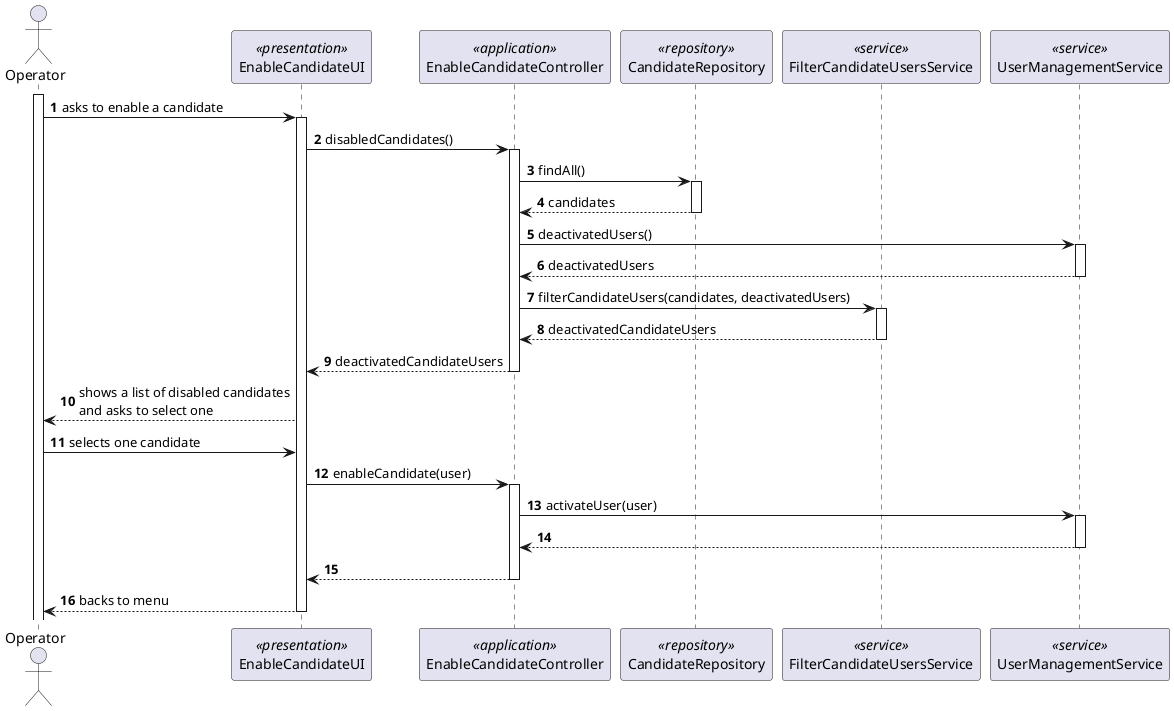 @startuml
'https://plantuml.com/sequence-diagram

autonumber

actor Operator
participant EnableCandidateUI <<presentation>>
participant EnableCandidateController <<application>>
participant CandidateRepository <<repository>>
participant FilterCandidateUsersService <<service>>
participant UserManagementService <<service>>

activate Operator
Operator -> EnableCandidateUI : asks to enable a candidate
activate EnableCandidateUI
EnableCandidateUI -> EnableCandidateController : disabledCandidates()
activate EnableCandidateController
EnableCandidateController -> CandidateRepository : findAll()
activate CandidateRepository
CandidateRepository --> EnableCandidateController : candidates
deactivate CandidateRepository
EnableCandidateController -> UserManagementService : deactivatedUsers()
activate UserManagementService
UserManagementService --> EnableCandidateController : deactivatedUsers
deactivate UserManagementService
EnableCandidateController -> FilterCandidateUsersService : filterCandidateUsers(candidates, deactivatedUsers)
activate FilterCandidateUsersService
FilterCandidateUsersService --> EnableCandidateController : deactivatedCandidateUsers
deactivate FilterCandidateUsersService
EnableCandidateController --> EnableCandidateUI : deactivatedCandidateUsers
deactivate EnableCandidateController
EnableCandidateUI --> Operator : shows a list of disabled candidates\nand asks to select one
Operator -> EnableCandidateUI : selects one candidate
EnableCandidateUI -> EnableCandidateController : enableCandidate(user)
activate EnableCandidateController
EnableCandidateController -> UserManagementService : activateUser(user)
activate UserManagementService
UserManagementService --> EnableCandidateController :
deactivate UserManagementService
EnableCandidateController --> EnableCandidateUI :
deactivate EnableCandidateController
EnableCandidateUI --> Operator : backs to menu
deactivate EnableCandidateUI

@enduml